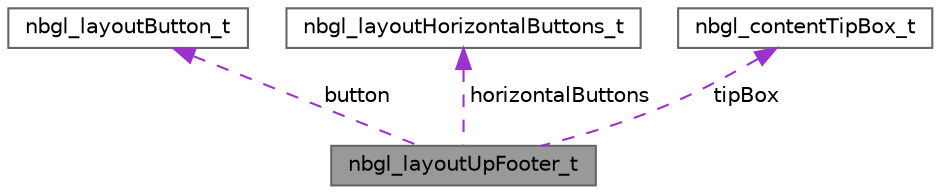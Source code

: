 digraph "nbgl_layoutUpFooter_t"
{
 // LATEX_PDF_SIZE
  bgcolor="transparent";
  edge [fontname=Helvetica,fontsize=10,labelfontname=Helvetica,labelfontsize=10];
  node [fontname=Helvetica,fontsize=10,shape=box,height=0.2,width=0.4];
  Node1 [label="nbgl_layoutUpFooter_t",height=0.2,width=0.4,color="gray40", fillcolor="grey60", style="filled", fontcolor="black",tooltip="This structure contains info to build an up-footer (area on top of footer)."];
  Node2 -> Node1 [dir="back",color="darkorchid3",style="dashed",label=" button" ];
  Node2 [label="nbgl_layoutButton_t",height=0.2,width=0.4,color="gray40", fillcolor="white", style="filled",URL="$structnbgl__layoutButton__t.html",tooltip="This structure contains info to build a single button."];
  Node3 -> Node1 [dir="back",color="darkorchid3",style="dashed",label=" horizontalButtons" ];
  Node3 [label="nbgl_layoutHorizontalButtons_t",height=0.2,width=0.4,color="gray40", fillcolor="white", style="filled",URL="$structnbgl__layoutHorizontalButtons__t.html",tooltip="This structure contains info to build a pair of buttons, the small one, with icon,..."];
  Node4 -> Node1 [dir="back",color="darkorchid3",style="dashed",label=" tipBox" ];
  Node4 [label="nbgl_contentTipBox_t",height=0.2,width=0.4,color="gray40", fillcolor="white", style="filled",URL="$structnbgl__contentTipBox__t.html",tooltip="This structure contains data to build a tip-box, on top of a footer, on bottom of a content center."];
}
